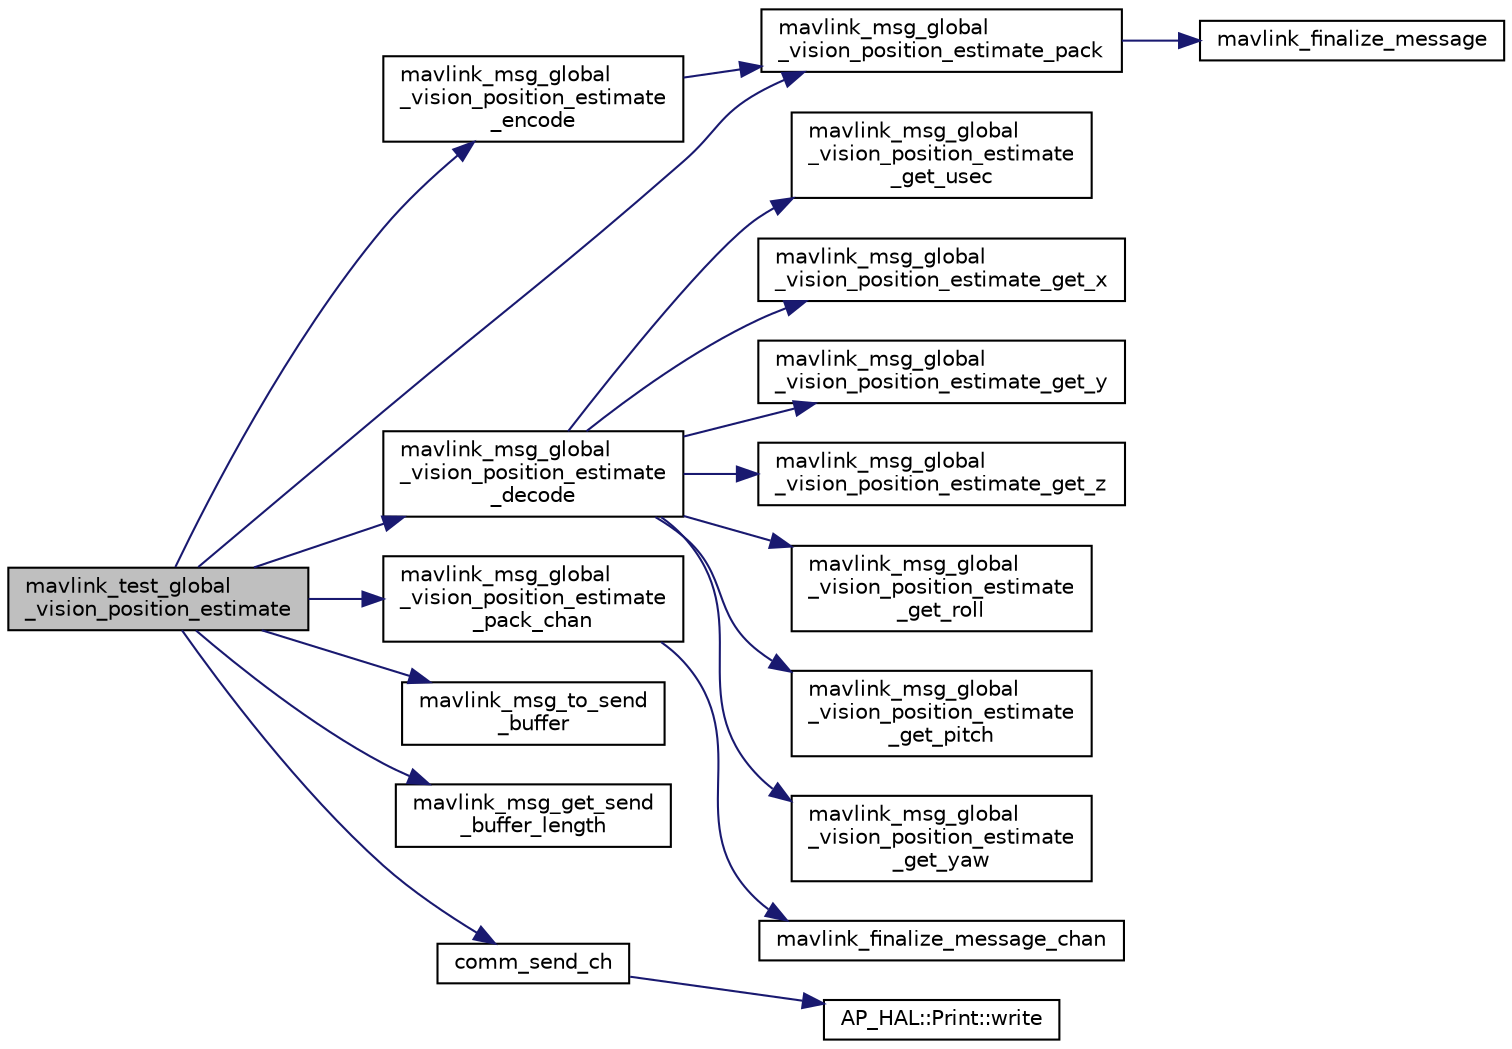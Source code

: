 digraph "mavlink_test_global_vision_position_estimate"
{
 // INTERACTIVE_SVG=YES
  edge [fontname="Helvetica",fontsize="10",labelfontname="Helvetica",labelfontsize="10"];
  node [fontname="Helvetica",fontsize="10",shape=record];
  rankdir="LR";
  Node1 [label="mavlink_test_global\l_vision_position_estimate",height=0.2,width=0.4,color="black", fillcolor="grey75", style="filled" fontcolor="black"];
  Node1 -> Node2 [color="midnightblue",fontsize="10",style="solid",fontname="Helvetica"];
  Node2 [label="mavlink_msg_global\l_vision_position_estimate\l_encode",height=0.2,width=0.4,color="black", fillcolor="white", style="filled",URL="$mavlink__msg__global__vision__position__estimate_8h.html#ae2f9acbae6c02c4e409643af0ce0deaf",tooltip="Encode a global_vision_position_estimate struct. "];
  Node2 -> Node3 [color="midnightblue",fontsize="10",style="solid",fontname="Helvetica"];
  Node3 [label="mavlink_msg_global\l_vision_position_estimate_pack",height=0.2,width=0.4,color="black", fillcolor="white", style="filled",URL="$mavlink__msg__global__vision__position__estimate_8h.html#ad46a853e897b5e4daaf590a185bc177a",tooltip="Pack a global_vision_position_estimate message. "];
  Node3 -> Node4 [color="midnightblue",fontsize="10",style="solid",fontname="Helvetica"];
  Node4 [label="mavlink_finalize_message",height=0.2,width=0.4,color="black", fillcolor="white", style="filled",URL="$v0_89_2mavlink__helpers_8h.html#af3bea083c5ec83f5b6570b2bd4a817d0",tooltip="Finalize a MAVLink message with MAVLINK_COMM_0 as default channel. "];
  Node1 -> Node5 [color="midnightblue",fontsize="10",style="solid",fontname="Helvetica"];
  Node5 [label="mavlink_msg_global\l_vision_position_estimate\l_decode",height=0.2,width=0.4,color="black", fillcolor="white", style="filled",URL="$mavlink__msg__global__vision__position__estimate_8h.html#a22fcc785ddaac4975348ec9dc3181df1",tooltip="Decode a global_vision_position_estimate message into a struct. "];
  Node5 -> Node6 [color="midnightblue",fontsize="10",style="solid",fontname="Helvetica"];
  Node6 [label="mavlink_msg_global\l_vision_position_estimate\l_get_usec",height=0.2,width=0.4,color="black", fillcolor="white", style="filled",URL="$mavlink__msg__global__vision__position__estimate_8h.html#a56ac9b595b0b44ddf6dd2520a8542e9d",tooltip="Send a global_vision_position_estimate message. "];
  Node5 -> Node7 [color="midnightblue",fontsize="10",style="solid",fontname="Helvetica"];
  Node7 [label="mavlink_msg_global\l_vision_position_estimate_get_x",height=0.2,width=0.4,color="black", fillcolor="white", style="filled",URL="$mavlink__msg__global__vision__position__estimate_8h.html#a6b19df8af48de4ab271b21e57b6a5add",tooltip="Get field x from global_vision_position_estimate message. "];
  Node5 -> Node8 [color="midnightblue",fontsize="10",style="solid",fontname="Helvetica"];
  Node8 [label="mavlink_msg_global\l_vision_position_estimate_get_y",height=0.2,width=0.4,color="black", fillcolor="white", style="filled",URL="$mavlink__msg__global__vision__position__estimate_8h.html#ac4ddd1ec739d6182cfe77a9a4005fe0f",tooltip="Get field y from global_vision_position_estimate message. "];
  Node5 -> Node9 [color="midnightblue",fontsize="10",style="solid",fontname="Helvetica"];
  Node9 [label="mavlink_msg_global\l_vision_position_estimate_get_z",height=0.2,width=0.4,color="black", fillcolor="white", style="filled",URL="$mavlink__msg__global__vision__position__estimate_8h.html#a92477c034961e53a1e3fdebd3a9254b7",tooltip="Get field z from global_vision_position_estimate message. "];
  Node5 -> Node10 [color="midnightblue",fontsize="10",style="solid",fontname="Helvetica"];
  Node10 [label="mavlink_msg_global\l_vision_position_estimate\l_get_roll",height=0.2,width=0.4,color="black", fillcolor="white", style="filled",URL="$mavlink__msg__global__vision__position__estimate_8h.html#ac597c6e3c20b0697cd2a5bb2dec8ce70",tooltip="Get field roll from global_vision_position_estimate message. "];
  Node5 -> Node11 [color="midnightblue",fontsize="10",style="solid",fontname="Helvetica"];
  Node11 [label="mavlink_msg_global\l_vision_position_estimate\l_get_pitch",height=0.2,width=0.4,color="black", fillcolor="white", style="filled",URL="$mavlink__msg__global__vision__position__estimate_8h.html#a232414c6244f1990710db7f0ec4d030f",tooltip="Get field pitch from global_vision_position_estimate message. "];
  Node5 -> Node12 [color="midnightblue",fontsize="10",style="solid",fontname="Helvetica"];
  Node12 [label="mavlink_msg_global\l_vision_position_estimate\l_get_yaw",height=0.2,width=0.4,color="black", fillcolor="white", style="filled",URL="$mavlink__msg__global__vision__position__estimate_8h.html#aec39d4c6f6c4fe19fd1f941fd2466c1b",tooltip="Get field yaw from global_vision_position_estimate message. "];
  Node1 -> Node3 [color="midnightblue",fontsize="10",style="solid",fontname="Helvetica"];
  Node1 -> Node13 [color="midnightblue",fontsize="10",style="solid",fontname="Helvetica"];
  Node13 [label="mavlink_msg_global\l_vision_position_estimate\l_pack_chan",height=0.2,width=0.4,color="black", fillcolor="white", style="filled",URL="$mavlink__msg__global__vision__position__estimate_8h.html#afe36aec14232d303f341ceb4e6405490",tooltip="Pack a global_vision_position_estimate message on a channel. "];
  Node13 -> Node14 [color="midnightblue",fontsize="10",style="solid",fontname="Helvetica"];
  Node14 [label="mavlink_finalize_message_chan",height=0.2,width=0.4,color="black", fillcolor="white", style="filled",URL="$v0_89_2mavlink__helpers_8h.html#aa66131138fc02101dcc73b4b556ab422",tooltip="Finalize a MAVLink message with channel assignment. "];
  Node1 -> Node15 [color="midnightblue",fontsize="10",style="solid",fontname="Helvetica"];
  Node15 [label="mavlink_msg_to_send\l_buffer",height=0.2,width=0.4,color="black", fillcolor="white", style="filled",URL="$v0_89_2mavlink__helpers_8h.html#afea0a9befa84822fd62c2899ea0d849e",tooltip="Pack a message to send it over a serial byte stream. "];
  Node1 -> Node16 [color="midnightblue",fontsize="10",style="solid",fontname="Helvetica"];
  Node16 [label="mavlink_msg_get_send\l_buffer_length",height=0.2,width=0.4,color="black", fillcolor="white", style="filled",URL="$v0_89_2protocol_8h.html#aa86c08f27aabb7a2e12a67f189f590c8",tooltip="Get the required buffer size for this message. "];
  Node1 -> Node17 [color="midnightblue",fontsize="10",style="solid",fontname="Helvetica"];
  Node17 [label="comm_send_ch",height=0.2,width=0.4,color="black", fillcolor="white", style="filled",URL="$GCS__MAVLink_8h.html#ab753873a1ee10adedd0ce246311468f8"];
  Node17 -> Node18 [color="midnightblue",fontsize="10",style="solid",fontname="Helvetica"];
  Node18 [label="AP_HAL::Print::write",height=0.2,width=0.4,color="black", fillcolor="white", style="filled",URL="$classAP__HAL_1_1Print.html#acc65391952a43334f8f5c9bef341f501"];
}
